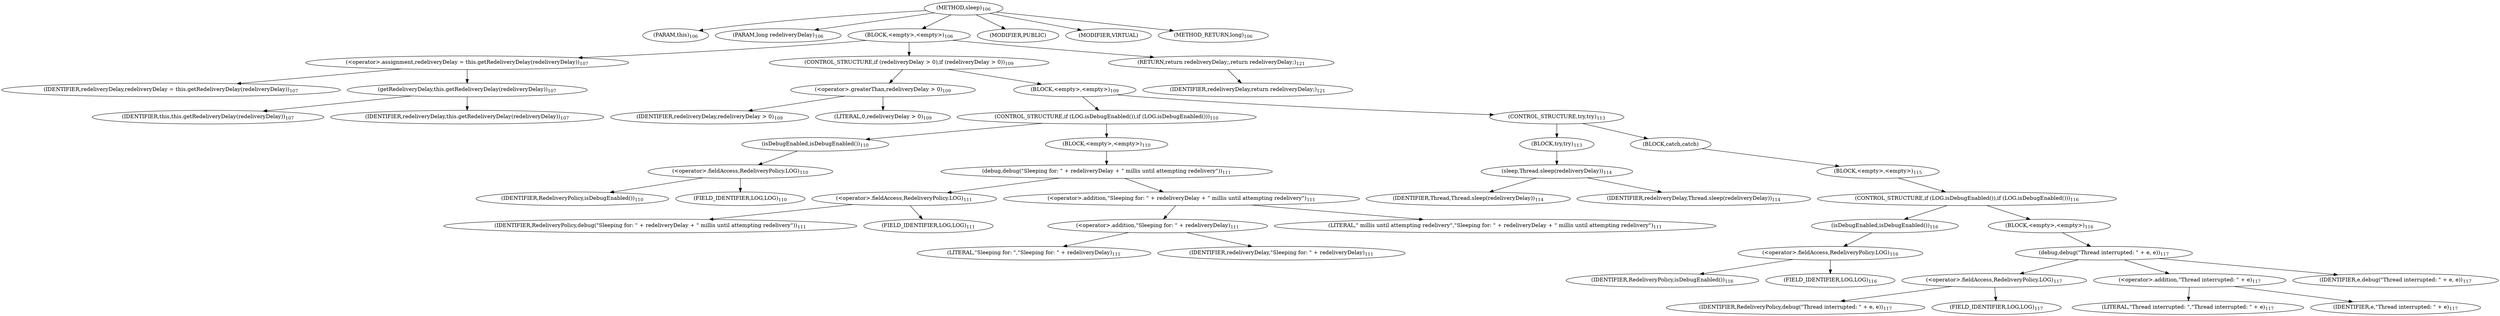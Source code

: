 digraph "sleep" {  
"264" [label = <(METHOD,sleep)<SUB>106</SUB>> ]
"9" [label = <(PARAM,this)<SUB>106</SUB>> ]
"265" [label = <(PARAM,long redeliveryDelay)<SUB>106</SUB>> ]
"266" [label = <(BLOCK,&lt;empty&gt;,&lt;empty&gt;)<SUB>106</SUB>> ]
"267" [label = <(&lt;operator&gt;.assignment,redeliveryDelay = this.getRedeliveryDelay(redeliveryDelay))<SUB>107</SUB>> ]
"268" [label = <(IDENTIFIER,redeliveryDelay,redeliveryDelay = this.getRedeliveryDelay(redeliveryDelay))<SUB>107</SUB>> ]
"269" [label = <(getRedeliveryDelay,this.getRedeliveryDelay(redeliveryDelay))<SUB>107</SUB>> ]
"8" [label = <(IDENTIFIER,this,this.getRedeliveryDelay(redeliveryDelay))<SUB>107</SUB>> ]
"270" [label = <(IDENTIFIER,redeliveryDelay,this.getRedeliveryDelay(redeliveryDelay))<SUB>107</SUB>> ]
"271" [label = <(CONTROL_STRUCTURE,if (redeliveryDelay &gt; 0),if (redeliveryDelay &gt; 0))<SUB>109</SUB>> ]
"272" [label = <(&lt;operator&gt;.greaterThan,redeliveryDelay &gt; 0)<SUB>109</SUB>> ]
"273" [label = <(IDENTIFIER,redeliveryDelay,redeliveryDelay &gt; 0)<SUB>109</SUB>> ]
"274" [label = <(LITERAL,0,redeliveryDelay &gt; 0)<SUB>109</SUB>> ]
"275" [label = <(BLOCK,&lt;empty&gt;,&lt;empty&gt;)<SUB>109</SUB>> ]
"276" [label = <(CONTROL_STRUCTURE,if (LOG.isDebugEnabled()),if (LOG.isDebugEnabled()))<SUB>110</SUB>> ]
"277" [label = <(isDebugEnabled,isDebugEnabled())<SUB>110</SUB>> ]
"278" [label = <(&lt;operator&gt;.fieldAccess,RedeliveryPolicy.LOG)<SUB>110</SUB>> ]
"279" [label = <(IDENTIFIER,RedeliveryPolicy,isDebugEnabled())<SUB>110</SUB>> ]
"280" [label = <(FIELD_IDENTIFIER,LOG,LOG)<SUB>110</SUB>> ]
"281" [label = <(BLOCK,&lt;empty&gt;,&lt;empty&gt;)<SUB>110</SUB>> ]
"282" [label = <(debug,debug(&quot;Sleeping for: &quot; + redeliveryDelay + &quot; millis until attempting redelivery&quot;))<SUB>111</SUB>> ]
"283" [label = <(&lt;operator&gt;.fieldAccess,RedeliveryPolicy.LOG)<SUB>111</SUB>> ]
"284" [label = <(IDENTIFIER,RedeliveryPolicy,debug(&quot;Sleeping for: &quot; + redeliveryDelay + &quot; millis until attempting redelivery&quot;))<SUB>111</SUB>> ]
"285" [label = <(FIELD_IDENTIFIER,LOG,LOG)<SUB>111</SUB>> ]
"286" [label = <(&lt;operator&gt;.addition,&quot;Sleeping for: &quot; + redeliveryDelay + &quot; millis until attempting redelivery&quot;)<SUB>111</SUB>> ]
"287" [label = <(&lt;operator&gt;.addition,&quot;Sleeping for: &quot; + redeliveryDelay)<SUB>111</SUB>> ]
"288" [label = <(LITERAL,&quot;Sleeping for: &quot;,&quot;Sleeping for: &quot; + redeliveryDelay)<SUB>111</SUB>> ]
"289" [label = <(IDENTIFIER,redeliveryDelay,&quot;Sleeping for: &quot; + redeliveryDelay)<SUB>111</SUB>> ]
"290" [label = <(LITERAL,&quot; millis until attempting redelivery&quot;,&quot;Sleeping for: &quot; + redeliveryDelay + &quot; millis until attempting redelivery&quot;)<SUB>111</SUB>> ]
"291" [label = <(CONTROL_STRUCTURE,try,try)<SUB>113</SUB>> ]
"292" [label = <(BLOCK,try,try)<SUB>113</SUB>> ]
"293" [label = <(sleep,Thread.sleep(redeliveryDelay))<SUB>114</SUB>> ]
"294" [label = <(IDENTIFIER,Thread,Thread.sleep(redeliveryDelay))<SUB>114</SUB>> ]
"295" [label = <(IDENTIFIER,redeliveryDelay,Thread.sleep(redeliveryDelay))<SUB>114</SUB>> ]
"296" [label = <(BLOCK,catch,catch)> ]
"297" [label = <(BLOCK,&lt;empty&gt;,&lt;empty&gt;)<SUB>115</SUB>> ]
"298" [label = <(CONTROL_STRUCTURE,if (LOG.isDebugEnabled()),if (LOG.isDebugEnabled()))<SUB>116</SUB>> ]
"299" [label = <(isDebugEnabled,isDebugEnabled())<SUB>116</SUB>> ]
"300" [label = <(&lt;operator&gt;.fieldAccess,RedeliveryPolicy.LOG)<SUB>116</SUB>> ]
"301" [label = <(IDENTIFIER,RedeliveryPolicy,isDebugEnabled())<SUB>116</SUB>> ]
"302" [label = <(FIELD_IDENTIFIER,LOG,LOG)<SUB>116</SUB>> ]
"303" [label = <(BLOCK,&lt;empty&gt;,&lt;empty&gt;)<SUB>116</SUB>> ]
"304" [label = <(debug,debug(&quot;Thread interrupted: &quot; + e, e))<SUB>117</SUB>> ]
"305" [label = <(&lt;operator&gt;.fieldAccess,RedeliveryPolicy.LOG)<SUB>117</SUB>> ]
"306" [label = <(IDENTIFIER,RedeliveryPolicy,debug(&quot;Thread interrupted: &quot; + e, e))<SUB>117</SUB>> ]
"307" [label = <(FIELD_IDENTIFIER,LOG,LOG)<SUB>117</SUB>> ]
"308" [label = <(&lt;operator&gt;.addition,&quot;Thread interrupted: &quot; + e)<SUB>117</SUB>> ]
"309" [label = <(LITERAL,&quot;Thread interrupted: &quot;,&quot;Thread interrupted: &quot; + e)<SUB>117</SUB>> ]
"310" [label = <(IDENTIFIER,e,&quot;Thread interrupted: &quot; + e)<SUB>117</SUB>> ]
"311" [label = <(IDENTIFIER,e,debug(&quot;Thread interrupted: &quot; + e, e))<SUB>117</SUB>> ]
"312" [label = <(RETURN,return redeliveryDelay;,return redeliveryDelay;)<SUB>121</SUB>> ]
"313" [label = <(IDENTIFIER,redeliveryDelay,return redeliveryDelay;)<SUB>121</SUB>> ]
"314" [label = <(MODIFIER,PUBLIC)> ]
"315" [label = <(MODIFIER,VIRTUAL)> ]
"316" [label = <(METHOD_RETURN,long)<SUB>106</SUB>> ]
  "264" -> "9" 
  "264" -> "265" 
  "264" -> "266" 
  "264" -> "314" 
  "264" -> "315" 
  "264" -> "316" 
  "266" -> "267" 
  "266" -> "271" 
  "266" -> "312" 
  "267" -> "268" 
  "267" -> "269" 
  "269" -> "8" 
  "269" -> "270" 
  "271" -> "272" 
  "271" -> "275" 
  "272" -> "273" 
  "272" -> "274" 
  "275" -> "276" 
  "275" -> "291" 
  "276" -> "277" 
  "276" -> "281" 
  "277" -> "278" 
  "278" -> "279" 
  "278" -> "280" 
  "281" -> "282" 
  "282" -> "283" 
  "282" -> "286" 
  "283" -> "284" 
  "283" -> "285" 
  "286" -> "287" 
  "286" -> "290" 
  "287" -> "288" 
  "287" -> "289" 
  "291" -> "292" 
  "291" -> "296" 
  "292" -> "293" 
  "293" -> "294" 
  "293" -> "295" 
  "296" -> "297" 
  "297" -> "298" 
  "298" -> "299" 
  "298" -> "303" 
  "299" -> "300" 
  "300" -> "301" 
  "300" -> "302" 
  "303" -> "304" 
  "304" -> "305" 
  "304" -> "308" 
  "304" -> "311" 
  "305" -> "306" 
  "305" -> "307" 
  "308" -> "309" 
  "308" -> "310" 
  "312" -> "313" 
}
